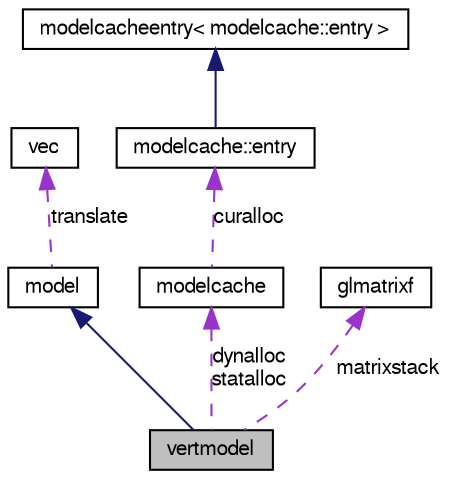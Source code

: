 digraph G
{
  edge [fontname="FreeSans",fontsize="10",labelfontname="FreeSans",labelfontsize="10"];
  node [fontname="FreeSans",fontsize="10",shape=record];
  Node1 [label="vertmodel",height=0.2,width=0.4,color="black", fillcolor="grey75", style="filled" fontcolor="black"];
  Node2 -> Node1 [dir=back,color="midnightblue",fontsize="10",style="solid",fontname="FreeSans"];
  Node2 [label="model",height=0.2,width=0.4,color="black", fillcolor="white", style="filled",URL="$structmodel.html"];
  Node3 -> Node2 [dir=back,color="darkorchid3",fontsize="10",style="dashed",label="translate",fontname="FreeSans"];
  Node3 [label="vec",height=0.2,width=0.4,color="black", fillcolor="white", style="filled",URL="$structvec.html"];
  Node4 -> Node1 [dir=back,color="darkorchid3",fontsize="10",style="dashed",label="dynalloc\nstatalloc",fontname="FreeSans"];
  Node4 [label="modelcache",height=0.2,width=0.4,color="black", fillcolor="white", style="filled",URL="$structmodelcache.html"];
  Node5 -> Node4 [dir=back,color="darkorchid3",fontsize="10",style="dashed",label="curalloc",fontname="FreeSans"];
  Node5 [label="modelcache::entry",height=0.2,width=0.4,color="black", fillcolor="white", style="filled",URL="$structmodelcache_1_1entry.html"];
  Node6 -> Node5 [dir=back,color="midnightblue",fontsize="10",style="solid",fontname="FreeSans"];
  Node6 [label="modelcacheentry\< modelcache::entry \>",height=0.2,width=0.4,color="black", fillcolor="white", style="filled",URL="$structmodelcacheentry.html"];
  Node7 -> Node1 [dir=back,color="darkorchid3",fontsize="10",style="dashed",label="matrixstack",fontname="FreeSans"];
  Node7 [label="glmatrixf",height=0.2,width=0.4,color="black", fillcolor="white", style="filled",URL="$structglmatrixf.html"];
}
